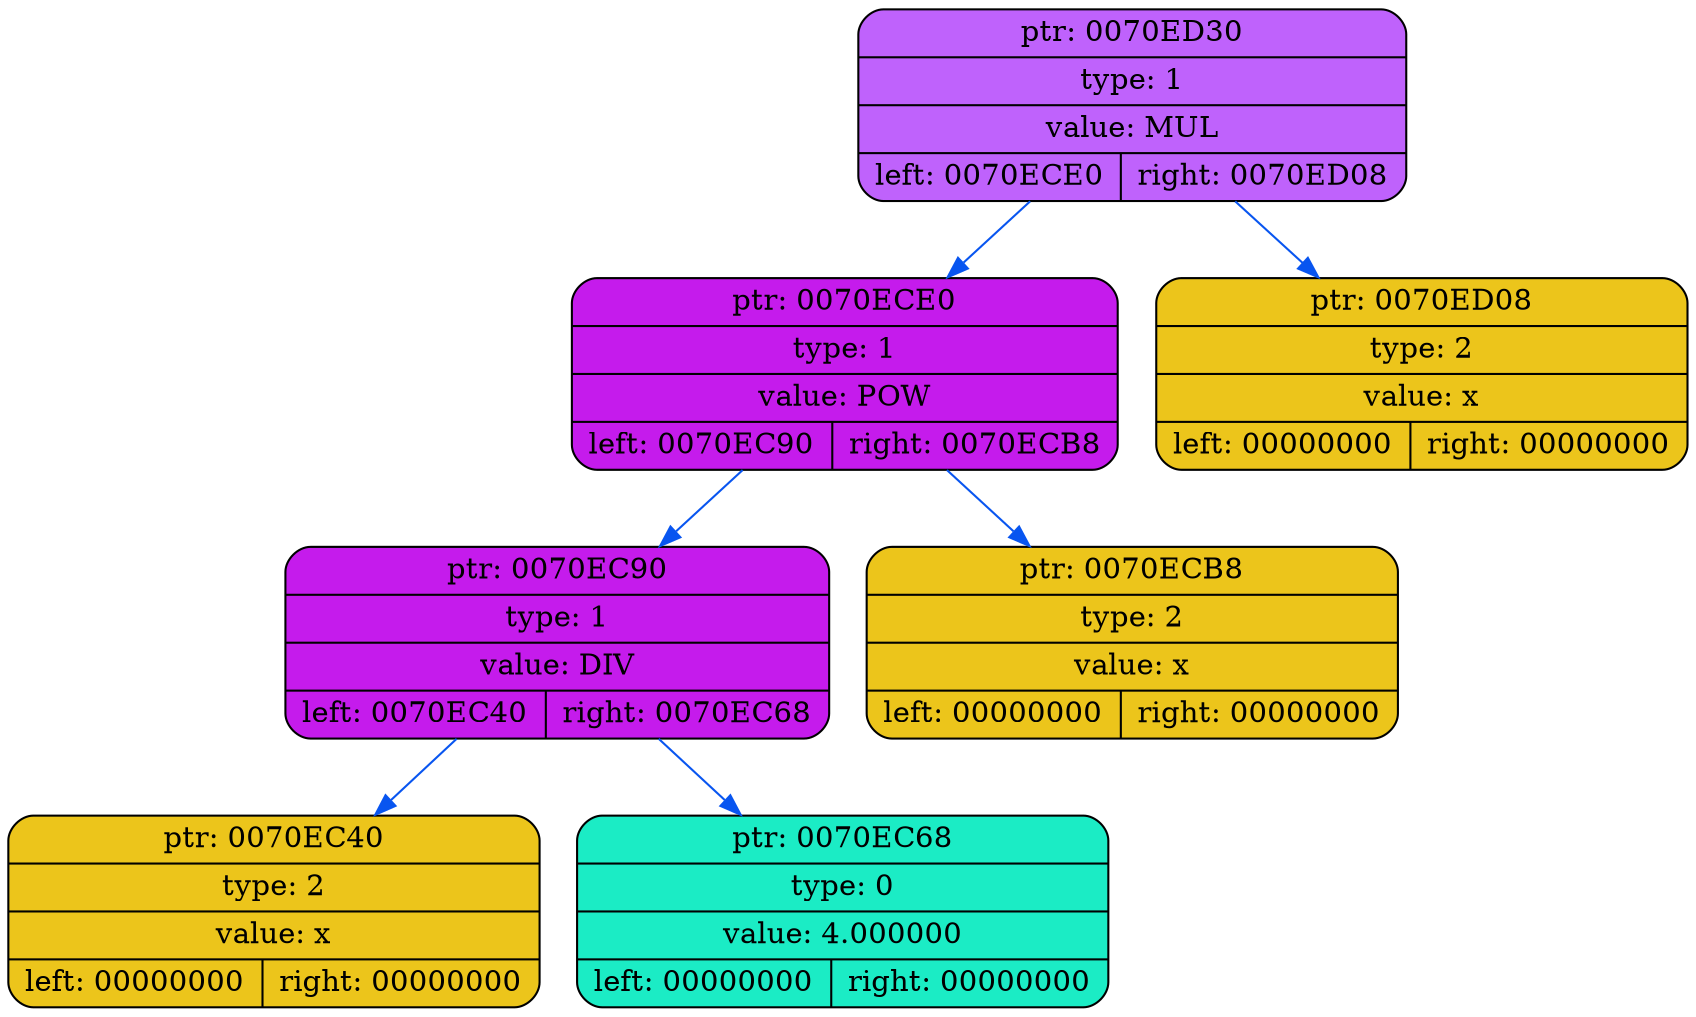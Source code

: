 digraph
{
    rankdir=TP

        node0070ED30[shape=record,style="rounded,filled",fillcolor="#BF62FC",label="{ ptr: 0070ED30 | type: 1 | value: MUL| { left: 0070ECE0 | right: 0070ED08 }}"];
    node0070ED30 -> node0070ECE0[color="#0855F0"]
    node0070ECE0[shape=record,style="rounded,filled",fillcolor="#C51BEC",label="{ ptr: 0070ECE0 | type: 1 | value: POW| { left: 0070EC90 | right: 0070ECB8 }}"];
    node0070ECE0 -> node0070EC90[color="#0855F0"]
    node0070EC90[shape=record,style="rounded,filled",fillcolor="#C51BEC",label="{ ptr: 0070EC90 | type: 1 | value: DIV| { left: 0070EC40 | right: 0070EC68 }}"];
    node0070EC90 -> node0070EC40[color="#0855F0"]
    node0070EC40[shape=record,style="rounded,filled",fillcolor="#ECC51B",label="{ ptr: 0070EC40 | type: 2 | value: x| { left: 00000000 | right: 00000000 }}"];
    node0070EC90 -> node0070EC68[color="#0855F0"]
    node0070EC68[shape=record,style="rounded,filled",fillcolor="#1BECC5",label="{ ptr: 0070EC68 | type: 0 | value: 4.000000| { left: 00000000 | right: 00000000 }}"];
    node0070ECE0 -> node0070ECB8[color="#0855F0"]
    node0070ECB8[shape=record,style="rounded,filled",fillcolor="#ECC51B",label="{ ptr: 0070ECB8 | type: 2 | value: x| { left: 00000000 | right: 00000000 }}"];
    node0070ED30 -> node0070ED08[color="#0855F0"]
    node0070ED08[shape=record,style="rounded,filled",fillcolor="#ECC51B",label="{ ptr: 0070ED08 | type: 2 | value: x| { left: 00000000 | right: 00000000 }}"];
}